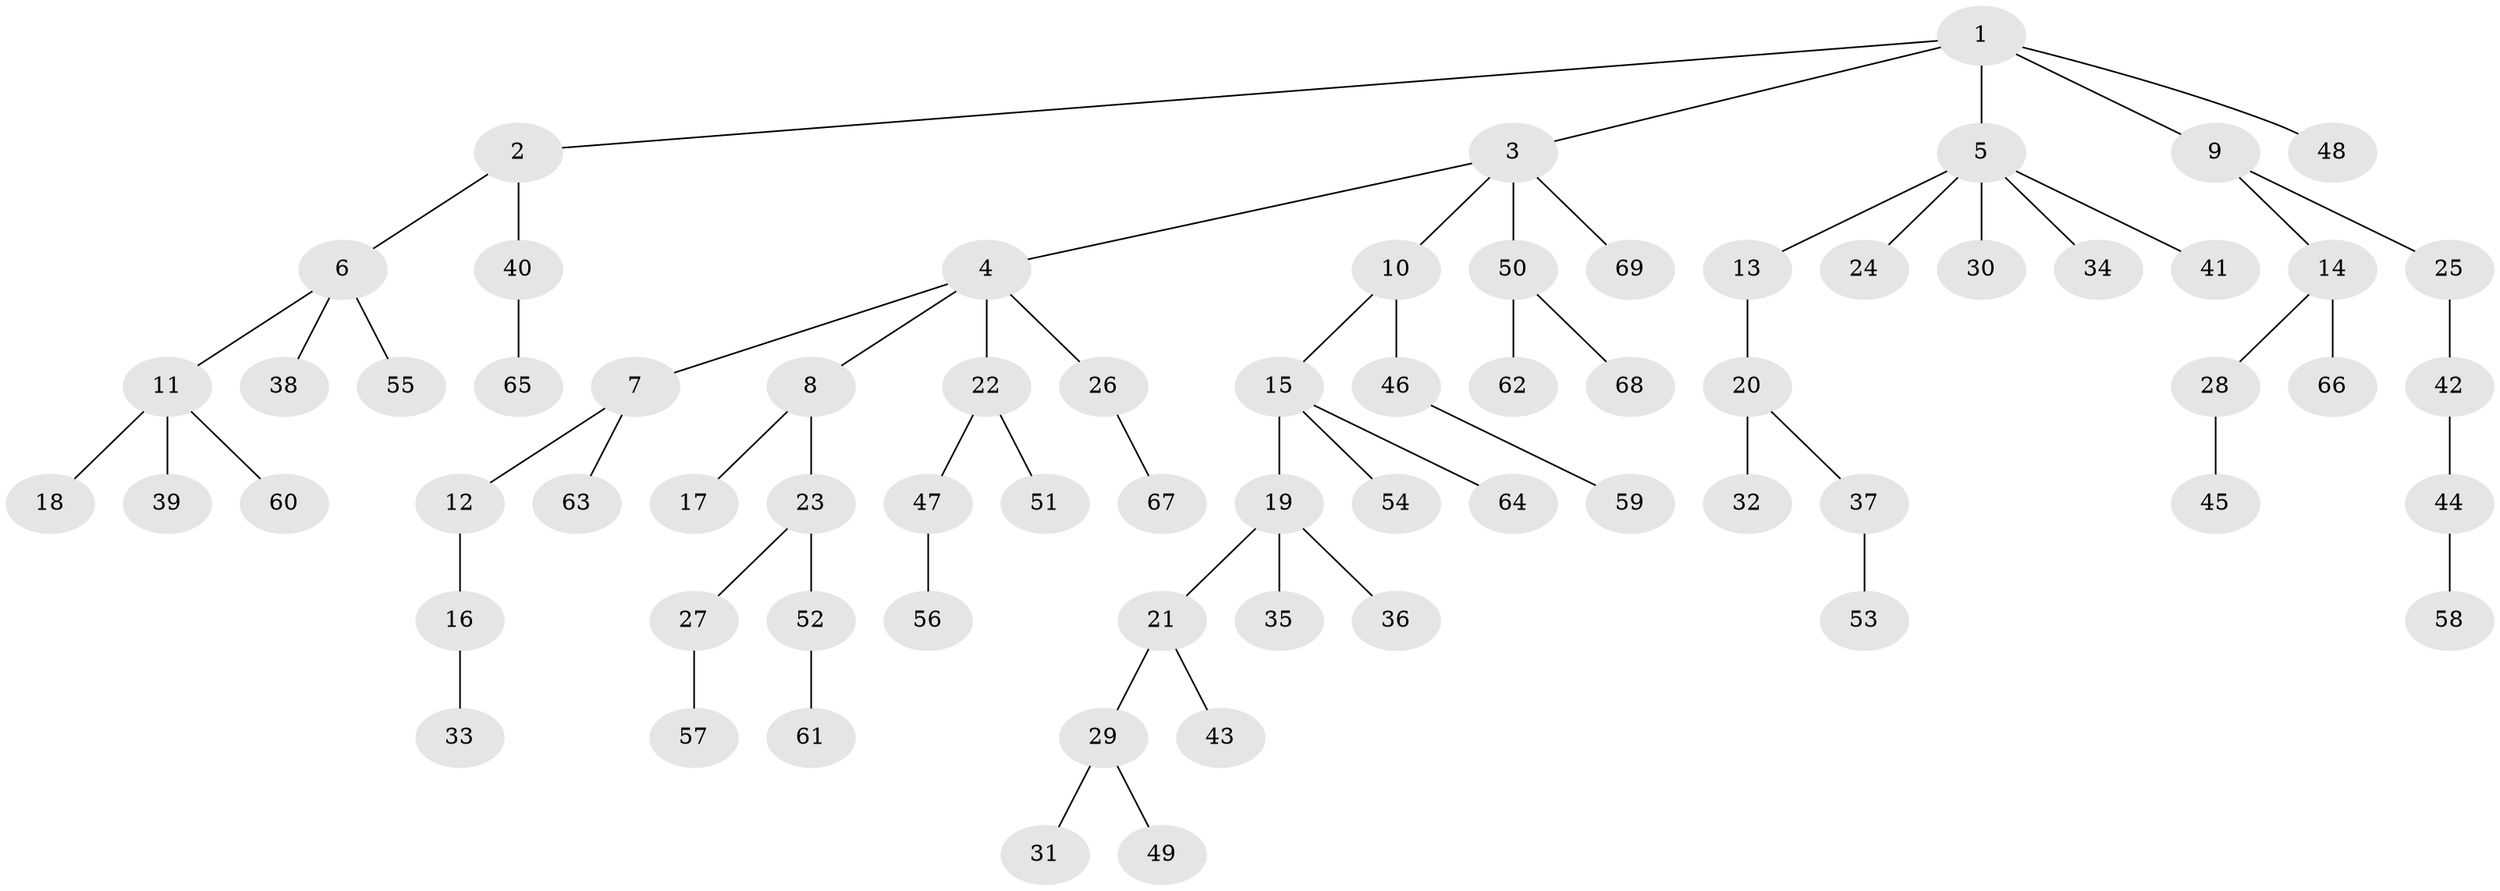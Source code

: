 // Generated by graph-tools (version 1.1) at 2025/15/03/09/25 04:15:36]
// undirected, 69 vertices, 68 edges
graph export_dot {
graph [start="1"]
  node [color=gray90,style=filled];
  1;
  2;
  3;
  4;
  5;
  6;
  7;
  8;
  9;
  10;
  11;
  12;
  13;
  14;
  15;
  16;
  17;
  18;
  19;
  20;
  21;
  22;
  23;
  24;
  25;
  26;
  27;
  28;
  29;
  30;
  31;
  32;
  33;
  34;
  35;
  36;
  37;
  38;
  39;
  40;
  41;
  42;
  43;
  44;
  45;
  46;
  47;
  48;
  49;
  50;
  51;
  52;
  53;
  54;
  55;
  56;
  57;
  58;
  59;
  60;
  61;
  62;
  63;
  64;
  65;
  66;
  67;
  68;
  69;
  1 -- 2;
  1 -- 3;
  1 -- 5;
  1 -- 9;
  1 -- 48;
  2 -- 6;
  2 -- 40;
  3 -- 4;
  3 -- 10;
  3 -- 50;
  3 -- 69;
  4 -- 7;
  4 -- 8;
  4 -- 22;
  4 -- 26;
  5 -- 13;
  5 -- 24;
  5 -- 30;
  5 -- 34;
  5 -- 41;
  6 -- 11;
  6 -- 38;
  6 -- 55;
  7 -- 12;
  7 -- 63;
  8 -- 17;
  8 -- 23;
  9 -- 14;
  9 -- 25;
  10 -- 15;
  10 -- 46;
  11 -- 18;
  11 -- 39;
  11 -- 60;
  12 -- 16;
  13 -- 20;
  14 -- 28;
  14 -- 66;
  15 -- 19;
  15 -- 54;
  15 -- 64;
  16 -- 33;
  19 -- 21;
  19 -- 35;
  19 -- 36;
  20 -- 32;
  20 -- 37;
  21 -- 29;
  21 -- 43;
  22 -- 47;
  22 -- 51;
  23 -- 27;
  23 -- 52;
  25 -- 42;
  26 -- 67;
  27 -- 57;
  28 -- 45;
  29 -- 31;
  29 -- 49;
  37 -- 53;
  40 -- 65;
  42 -- 44;
  44 -- 58;
  46 -- 59;
  47 -- 56;
  50 -- 62;
  50 -- 68;
  52 -- 61;
}
